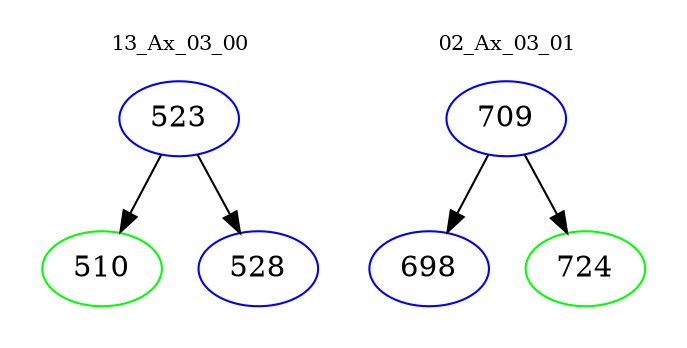 digraph{
subgraph cluster_0 {
color = white
label = "13_Ax_03_00";
fontsize=10;
T0_523 [label="523", color="blue"]
T0_523 -> T0_510 [color="black"]
T0_510 [label="510", color="green"]
T0_523 -> T0_528 [color="black"]
T0_528 [label="528", color="blue"]
}
subgraph cluster_1 {
color = white
label = "02_Ax_03_01";
fontsize=10;
T1_709 [label="709", color="blue"]
T1_709 -> T1_698 [color="black"]
T1_698 [label="698", color="blue"]
T1_709 -> T1_724 [color="black"]
T1_724 [label="724", color="green"]
}
}
